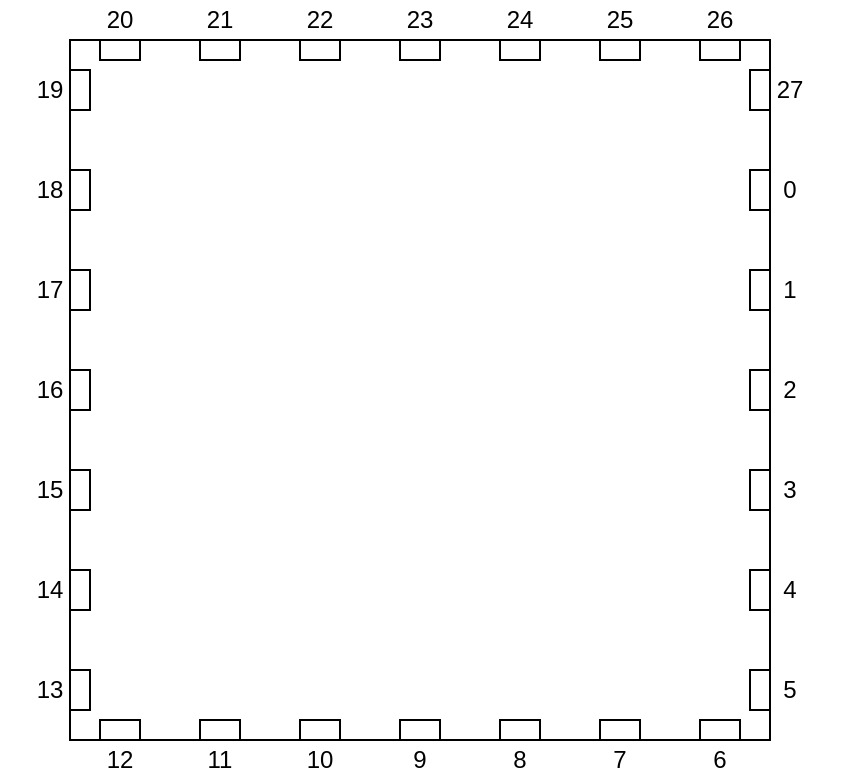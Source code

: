 <mxfile version="21.6.1" type="device">
  <diagram name="Page-1" id="t8G41cNeMRRgxncKhE5O">
    <mxGraphModel dx="683" dy="445" grid="1" gridSize="10" guides="1" tooltips="1" connect="1" arrows="1" fold="1" page="1" pageScale="1" pageWidth="583" pageHeight="413" math="0" shadow="0">
      <root>
        <mxCell id="0" />
        <mxCell id="1" parent="0" />
        <mxCell id="jFQS2LIJZBlmXgk27KdG-1" value="" style="whiteSpace=wrap;html=1;aspect=fixed;" vertex="1" parent="1">
          <mxGeometry x="40" y="40" width="350" height="350" as="geometry" />
        </mxCell>
        <mxCell id="jFQS2LIJZBlmXgk27KdG-13" value="" style="rounded=0;whiteSpace=wrap;html=1;" vertex="1" parent="1">
          <mxGeometry x="55" y="40" width="20" height="10" as="geometry" />
        </mxCell>
        <mxCell id="jFQS2LIJZBlmXgk27KdG-14" value="" style="rounded=0;whiteSpace=wrap;html=1;" vertex="1" parent="1">
          <mxGeometry x="105" y="40" width="20" height="10" as="geometry" />
        </mxCell>
        <mxCell id="jFQS2LIJZBlmXgk27KdG-15" value="" style="rounded=0;whiteSpace=wrap;html=1;" vertex="1" parent="1">
          <mxGeometry x="155" y="40" width="20" height="10" as="geometry" />
        </mxCell>
        <mxCell id="jFQS2LIJZBlmXgk27KdG-16" value="" style="rounded=0;whiteSpace=wrap;html=1;" vertex="1" parent="1">
          <mxGeometry x="205" y="40" width="20" height="10" as="geometry" />
        </mxCell>
        <mxCell id="jFQS2LIJZBlmXgk27KdG-17" value="" style="rounded=0;whiteSpace=wrap;html=1;" vertex="1" parent="1">
          <mxGeometry x="255" y="40" width="20" height="10" as="geometry" />
        </mxCell>
        <mxCell id="jFQS2LIJZBlmXgk27KdG-18" value="" style="rounded=0;whiteSpace=wrap;html=1;" vertex="1" parent="1">
          <mxGeometry x="305" y="40" width="20" height="10" as="geometry" />
        </mxCell>
        <mxCell id="jFQS2LIJZBlmXgk27KdG-19" value="" style="rounded=0;whiteSpace=wrap;html=1;" vertex="1" parent="1">
          <mxGeometry x="355" y="40" width="20" height="10" as="geometry" />
        </mxCell>
        <mxCell id="jFQS2LIJZBlmXgk27KdG-26" value="" style="rounded=0;whiteSpace=wrap;html=1;" vertex="1" parent="1">
          <mxGeometry x="40" y="55" width="10" height="20" as="geometry" />
        </mxCell>
        <mxCell id="jFQS2LIJZBlmXgk27KdG-27" value="" style="rounded=0;whiteSpace=wrap;html=1;" vertex="1" parent="1">
          <mxGeometry x="40" y="105" width="10" height="20" as="geometry" />
        </mxCell>
        <mxCell id="jFQS2LIJZBlmXgk27KdG-29" value="" style="rounded=0;whiteSpace=wrap;html=1;" vertex="1" parent="1">
          <mxGeometry x="40" y="155" width="10" height="20" as="geometry" />
        </mxCell>
        <mxCell id="jFQS2LIJZBlmXgk27KdG-31" value="" style="rounded=0;whiteSpace=wrap;html=1;" vertex="1" parent="1">
          <mxGeometry x="40" y="205" width="10" height="20" as="geometry" />
        </mxCell>
        <mxCell id="jFQS2LIJZBlmXgk27KdG-33" value="" style="rounded=0;whiteSpace=wrap;html=1;" vertex="1" parent="1">
          <mxGeometry x="40" y="255" width="10" height="20" as="geometry" />
        </mxCell>
        <mxCell id="jFQS2LIJZBlmXgk27KdG-35" value="" style="rounded=0;whiteSpace=wrap;html=1;" vertex="1" parent="1">
          <mxGeometry x="40" y="305" width="10" height="20" as="geometry" />
        </mxCell>
        <mxCell id="jFQS2LIJZBlmXgk27KdG-37" value="" style="rounded=0;whiteSpace=wrap;html=1;" vertex="1" parent="1">
          <mxGeometry x="40" y="355" width="10" height="20" as="geometry" />
        </mxCell>
        <mxCell id="jFQS2LIJZBlmXgk27KdG-39" value="" style="rounded=0;whiteSpace=wrap;html=1;" vertex="1" parent="1">
          <mxGeometry x="380" y="55" width="10" height="20" as="geometry" />
        </mxCell>
        <mxCell id="jFQS2LIJZBlmXgk27KdG-40" value="" style="rounded=0;whiteSpace=wrap;html=1;" vertex="1" parent="1">
          <mxGeometry x="380" y="105" width="10" height="20" as="geometry" />
        </mxCell>
        <mxCell id="jFQS2LIJZBlmXgk27KdG-42" value="" style="rounded=0;whiteSpace=wrap;html=1;" vertex="1" parent="1">
          <mxGeometry x="380" y="155" width="10" height="20" as="geometry" />
        </mxCell>
        <mxCell id="jFQS2LIJZBlmXgk27KdG-44" value="" style="rounded=0;whiteSpace=wrap;html=1;" vertex="1" parent="1">
          <mxGeometry x="380" y="205" width="10" height="20" as="geometry" />
        </mxCell>
        <mxCell id="jFQS2LIJZBlmXgk27KdG-46" value="" style="rounded=0;whiteSpace=wrap;html=1;" vertex="1" parent="1">
          <mxGeometry x="380" y="255" width="10" height="20" as="geometry" />
        </mxCell>
        <mxCell id="jFQS2LIJZBlmXgk27KdG-48" value="" style="rounded=0;whiteSpace=wrap;html=1;" vertex="1" parent="1">
          <mxGeometry x="380" y="305" width="10" height="20" as="geometry" />
        </mxCell>
        <mxCell id="jFQS2LIJZBlmXgk27KdG-50" value="" style="rounded=0;whiteSpace=wrap;html=1;" vertex="1" parent="1">
          <mxGeometry x="380" y="355" width="10" height="20" as="geometry" />
        </mxCell>
        <mxCell id="jFQS2LIJZBlmXgk27KdG-52" value="" style="rounded=0;whiteSpace=wrap;html=1;" vertex="1" parent="1">
          <mxGeometry x="55" y="380" width="20" height="10" as="geometry" />
        </mxCell>
        <mxCell id="jFQS2LIJZBlmXgk27KdG-53" value="" style="rounded=0;whiteSpace=wrap;html=1;" vertex="1" parent="1">
          <mxGeometry x="105" y="380" width="20" height="10" as="geometry" />
        </mxCell>
        <mxCell id="jFQS2LIJZBlmXgk27KdG-54" value="" style="rounded=0;whiteSpace=wrap;html=1;" vertex="1" parent="1">
          <mxGeometry x="155" y="380" width="20" height="10" as="geometry" />
        </mxCell>
        <mxCell id="jFQS2LIJZBlmXgk27KdG-55" value="" style="rounded=0;whiteSpace=wrap;html=1;" vertex="1" parent="1">
          <mxGeometry x="205" y="380" width="20" height="10" as="geometry" />
        </mxCell>
        <mxCell id="jFQS2LIJZBlmXgk27KdG-56" value="" style="rounded=0;whiteSpace=wrap;html=1;" vertex="1" parent="1">
          <mxGeometry x="255" y="380" width="20" height="10" as="geometry" />
        </mxCell>
        <mxCell id="jFQS2LIJZBlmXgk27KdG-57" value="" style="rounded=0;whiteSpace=wrap;html=1;" vertex="1" parent="1">
          <mxGeometry x="305" y="380" width="20" height="10" as="geometry" />
        </mxCell>
        <mxCell id="jFQS2LIJZBlmXgk27KdG-58" value="" style="rounded=0;whiteSpace=wrap;html=1;" vertex="1" parent="1">
          <mxGeometry x="355" y="380" width="20" height="10" as="geometry" />
        </mxCell>
        <mxCell id="jFQS2LIJZBlmXgk27KdG-65" value="20" style="text;html=1;strokeColor=none;fillColor=none;align=center;verticalAlign=middle;whiteSpace=wrap;rounded=0;" vertex="1" parent="1">
          <mxGeometry x="40" y="20" width="50" height="20" as="geometry" />
        </mxCell>
        <mxCell id="jFQS2LIJZBlmXgk27KdG-67" value="21" style="text;html=1;strokeColor=none;fillColor=none;align=center;verticalAlign=middle;whiteSpace=wrap;rounded=0;" vertex="1" parent="1">
          <mxGeometry x="90" y="20" width="50" height="20" as="geometry" />
        </mxCell>
        <mxCell id="jFQS2LIJZBlmXgk27KdG-68" value="22" style="text;html=1;strokeColor=none;fillColor=none;align=center;verticalAlign=middle;whiteSpace=wrap;rounded=0;" vertex="1" parent="1">
          <mxGeometry x="140" y="20" width="50" height="20" as="geometry" />
        </mxCell>
        <mxCell id="jFQS2LIJZBlmXgk27KdG-69" value="23" style="text;html=1;strokeColor=none;fillColor=none;align=center;verticalAlign=middle;whiteSpace=wrap;rounded=0;" vertex="1" parent="1">
          <mxGeometry x="190" y="20" width="50" height="20" as="geometry" />
        </mxCell>
        <mxCell id="jFQS2LIJZBlmXgk27KdG-70" value="24" style="text;html=1;strokeColor=none;fillColor=none;align=center;verticalAlign=middle;whiteSpace=wrap;rounded=0;" vertex="1" parent="1">
          <mxGeometry x="240" y="20" width="50" height="20" as="geometry" />
        </mxCell>
        <mxCell id="jFQS2LIJZBlmXgk27KdG-71" value="25" style="text;html=1;strokeColor=none;fillColor=none;align=center;verticalAlign=middle;whiteSpace=wrap;rounded=0;" vertex="1" parent="1">
          <mxGeometry x="290" y="20" width="50" height="20" as="geometry" />
        </mxCell>
        <mxCell id="jFQS2LIJZBlmXgk27KdG-72" value="26" style="text;html=1;strokeColor=none;fillColor=none;align=center;verticalAlign=middle;whiteSpace=wrap;rounded=0;" vertex="1" parent="1">
          <mxGeometry x="340" y="20" width="50" height="20" as="geometry" />
        </mxCell>
        <mxCell id="jFQS2LIJZBlmXgk27KdG-74" value="12" style="text;html=1;strokeColor=none;fillColor=none;align=center;verticalAlign=middle;whiteSpace=wrap;rounded=0;" vertex="1" parent="1">
          <mxGeometry x="40" y="390" width="50" height="20" as="geometry" />
        </mxCell>
        <mxCell id="jFQS2LIJZBlmXgk27KdG-75" value="11" style="text;html=1;strokeColor=none;fillColor=none;align=center;verticalAlign=middle;whiteSpace=wrap;rounded=0;" vertex="1" parent="1">
          <mxGeometry x="90" y="390" width="50" height="20" as="geometry" />
        </mxCell>
        <mxCell id="jFQS2LIJZBlmXgk27KdG-76" value="10" style="text;html=1;strokeColor=none;fillColor=none;align=center;verticalAlign=middle;whiteSpace=wrap;rounded=0;" vertex="1" parent="1">
          <mxGeometry x="140" y="390" width="50" height="20" as="geometry" />
        </mxCell>
        <mxCell id="jFQS2LIJZBlmXgk27KdG-77" value="9" style="text;html=1;strokeColor=none;fillColor=none;align=center;verticalAlign=middle;whiteSpace=wrap;rounded=0;" vertex="1" parent="1">
          <mxGeometry x="190" y="390" width="50" height="20" as="geometry" />
        </mxCell>
        <mxCell id="jFQS2LIJZBlmXgk27KdG-78" value="8" style="text;html=1;strokeColor=none;fillColor=none;align=center;verticalAlign=middle;whiteSpace=wrap;rounded=0;" vertex="1" parent="1">
          <mxGeometry x="240" y="390" width="50" height="20" as="geometry" />
        </mxCell>
        <mxCell id="jFQS2LIJZBlmXgk27KdG-79" value="7" style="text;html=1;strokeColor=none;fillColor=none;align=center;verticalAlign=middle;whiteSpace=wrap;rounded=0;" vertex="1" parent="1">
          <mxGeometry x="290" y="390" width="50" height="20" as="geometry" />
        </mxCell>
        <mxCell id="jFQS2LIJZBlmXgk27KdG-80" value="6" style="text;html=1;strokeColor=none;fillColor=none;align=center;verticalAlign=middle;whiteSpace=wrap;rounded=0;" vertex="1" parent="1">
          <mxGeometry x="340" y="390" width="50" height="20" as="geometry" />
        </mxCell>
        <mxCell id="jFQS2LIJZBlmXgk27KdG-89" value="19" style="text;html=1;strokeColor=none;fillColor=none;align=center;verticalAlign=middle;whiteSpace=wrap;rounded=0;rotation=0;" vertex="1" parent="1">
          <mxGeometry x="5" y="55" width="50" height="20" as="geometry" />
        </mxCell>
        <mxCell id="jFQS2LIJZBlmXgk27KdG-90" value="18" style="text;html=1;strokeColor=none;fillColor=none;align=center;verticalAlign=middle;whiteSpace=wrap;rounded=0;rotation=0;" vertex="1" parent="1">
          <mxGeometry x="5" y="105" width="50" height="20" as="geometry" />
        </mxCell>
        <mxCell id="jFQS2LIJZBlmXgk27KdG-91" value="17" style="text;html=1;strokeColor=none;fillColor=none;align=center;verticalAlign=middle;whiteSpace=wrap;rounded=0;rotation=0;" vertex="1" parent="1">
          <mxGeometry x="5" y="155" width="50" height="20" as="geometry" />
        </mxCell>
        <mxCell id="jFQS2LIJZBlmXgk27KdG-92" value="16" style="text;html=1;strokeColor=none;fillColor=none;align=center;verticalAlign=middle;whiteSpace=wrap;rounded=0;rotation=0;" vertex="1" parent="1">
          <mxGeometry x="5" y="205" width="50" height="20" as="geometry" />
        </mxCell>
        <mxCell id="jFQS2LIJZBlmXgk27KdG-93" value="15" style="text;html=1;strokeColor=none;fillColor=none;align=center;verticalAlign=middle;whiteSpace=wrap;rounded=0;rotation=0;" vertex="1" parent="1">
          <mxGeometry x="5" y="255" width="50" height="20" as="geometry" />
        </mxCell>
        <mxCell id="jFQS2LIJZBlmXgk27KdG-94" value="14" style="text;html=1;strokeColor=none;fillColor=none;align=center;verticalAlign=middle;whiteSpace=wrap;rounded=0;rotation=0;" vertex="1" parent="1">
          <mxGeometry x="5" y="305" width="50" height="20" as="geometry" />
        </mxCell>
        <mxCell id="jFQS2LIJZBlmXgk27KdG-95" value="13" style="text;html=1;strokeColor=none;fillColor=none;align=center;verticalAlign=middle;whiteSpace=wrap;rounded=0;rotation=0;" vertex="1" parent="1">
          <mxGeometry x="5" y="355" width="50" height="20" as="geometry" />
        </mxCell>
        <mxCell id="jFQS2LIJZBlmXgk27KdG-96" value="27" style="text;html=1;strokeColor=none;fillColor=none;align=center;verticalAlign=middle;whiteSpace=wrap;rounded=0;rotation=0;" vertex="1" parent="1">
          <mxGeometry x="375" y="55" width="50" height="20" as="geometry" />
        </mxCell>
        <mxCell id="jFQS2LIJZBlmXgk27KdG-97" value="0" style="text;html=1;strokeColor=none;fillColor=none;align=center;verticalAlign=middle;whiteSpace=wrap;rounded=0;rotation=0;" vertex="1" parent="1">
          <mxGeometry x="375" y="105" width="50" height="20" as="geometry" />
        </mxCell>
        <mxCell id="jFQS2LIJZBlmXgk27KdG-98" value="1" style="text;html=1;strokeColor=none;fillColor=none;align=center;verticalAlign=middle;whiteSpace=wrap;rounded=0;rotation=0;" vertex="1" parent="1">
          <mxGeometry x="375" y="155" width="50" height="20" as="geometry" />
        </mxCell>
        <mxCell id="jFQS2LIJZBlmXgk27KdG-99" value="2" style="text;html=1;strokeColor=none;fillColor=none;align=center;verticalAlign=middle;whiteSpace=wrap;rounded=0;rotation=0;" vertex="1" parent="1">
          <mxGeometry x="375" y="205" width="50" height="20" as="geometry" />
        </mxCell>
        <mxCell id="jFQS2LIJZBlmXgk27KdG-100" value="3" style="text;html=1;strokeColor=none;fillColor=none;align=center;verticalAlign=middle;whiteSpace=wrap;rounded=0;rotation=0;" vertex="1" parent="1">
          <mxGeometry x="375" y="255" width="50" height="20" as="geometry" />
        </mxCell>
        <mxCell id="jFQS2LIJZBlmXgk27KdG-101" value="4" style="text;html=1;strokeColor=none;fillColor=none;align=center;verticalAlign=middle;whiteSpace=wrap;rounded=0;rotation=0;" vertex="1" parent="1">
          <mxGeometry x="375" y="305" width="50" height="20" as="geometry" />
        </mxCell>
        <mxCell id="jFQS2LIJZBlmXgk27KdG-102" value="5" style="text;html=1;strokeColor=none;fillColor=none;align=center;verticalAlign=middle;whiteSpace=wrap;rounded=0;rotation=0;" vertex="1" parent="1">
          <mxGeometry x="375" y="355" width="50" height="20" as="geometry" />
        </mxCell>
      </root>
    </mxGraphModel>
  </diagram>
</mxfile>
